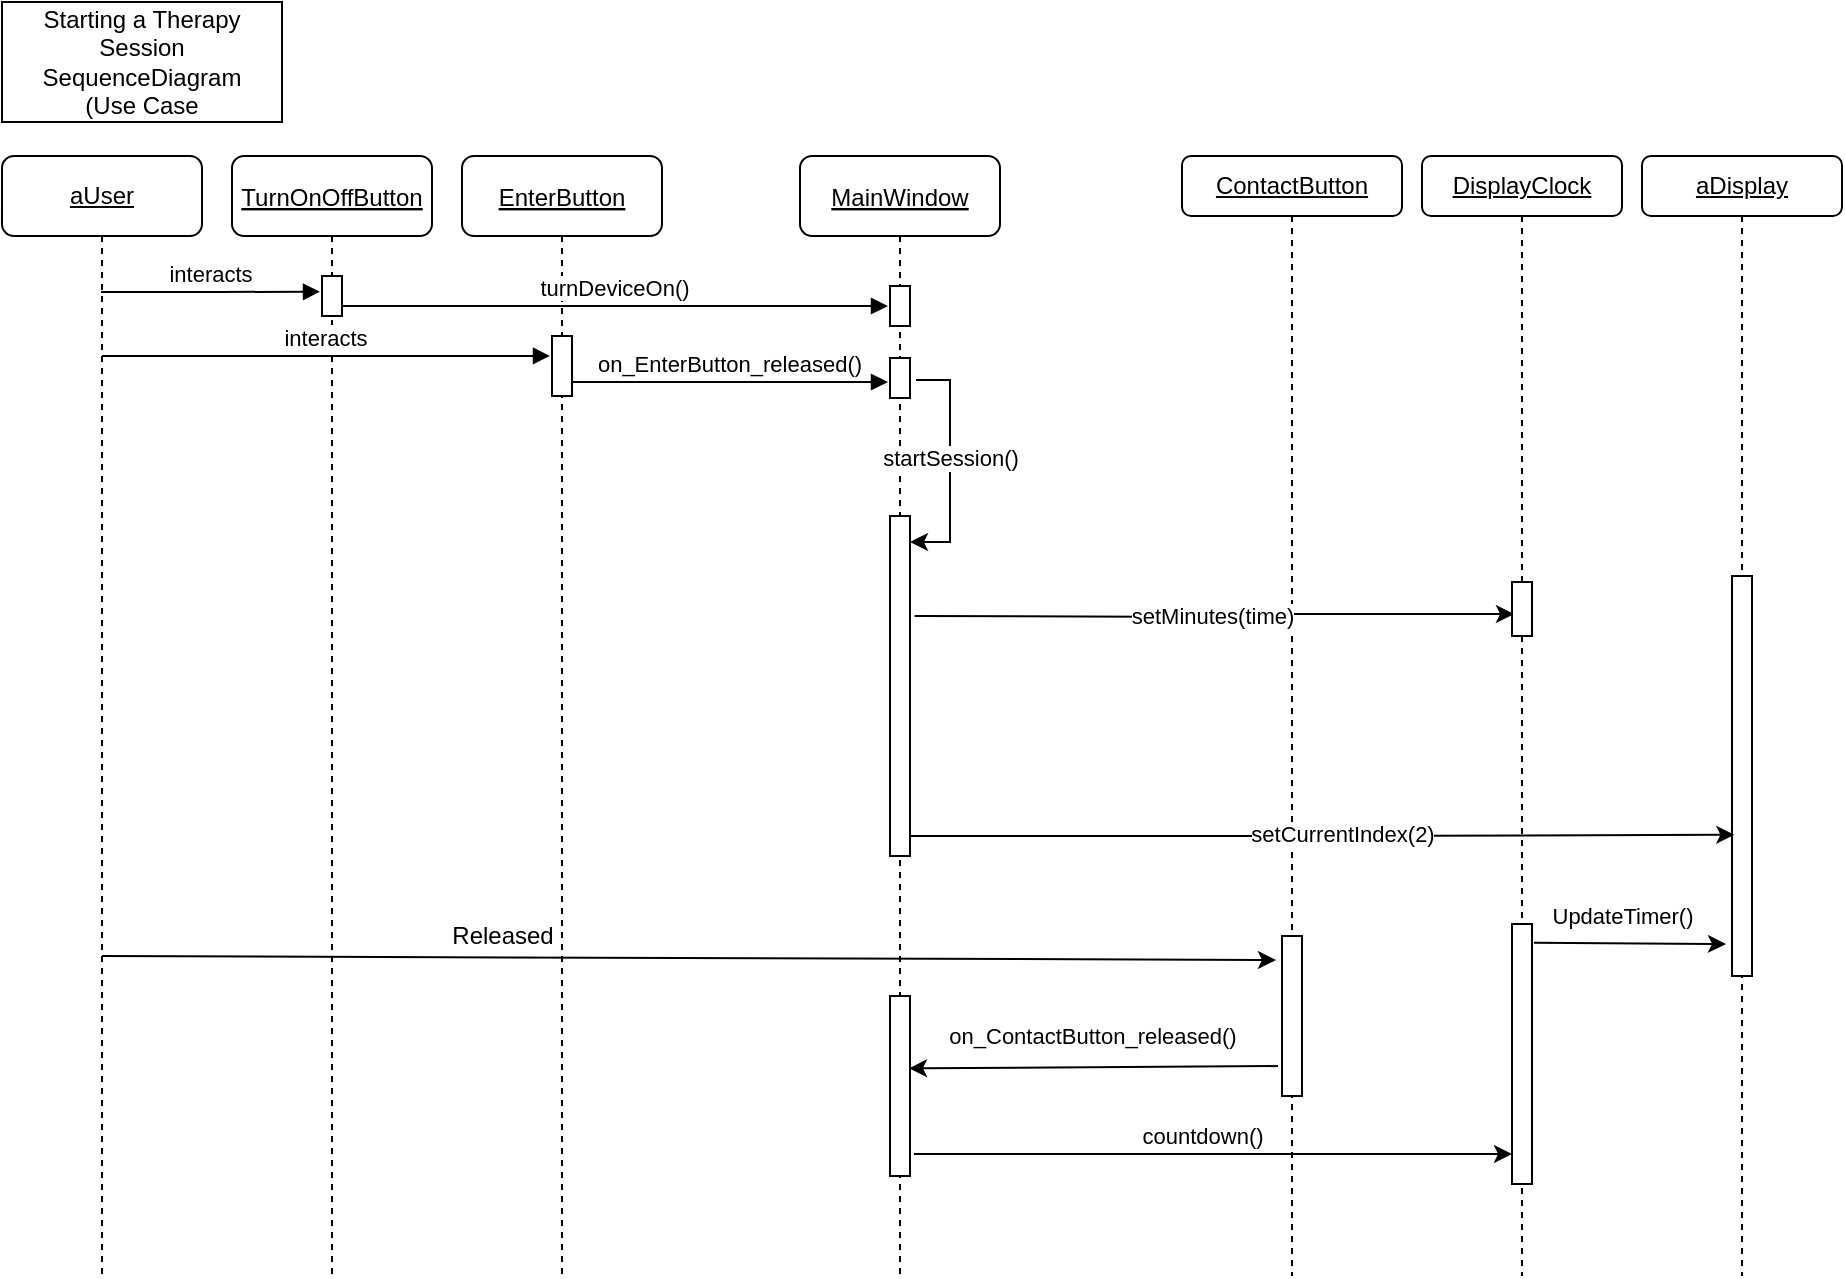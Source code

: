 <mxfile version="15.9.4" type="device"><diagram id="kgpKYQtTHZ0yAKxKKP6v" name="Page-1"><mxGraphModel dx="1422" dy="3480" grid="1" gridSize="10" guides="1" tooltips="1" connect="1" arrows="1" fold="1" page="1" pageScale="1" pageWidth="1000" pageHeight="900" math="0" shadow="0"><root><mxCell id="0"/><mxCell id="1" parent="0"/><mxCell id="30b9JYWFd-3aJWwnfedG-28" value="&lt;font face=&quot;Helvetica&quot;&gt;&lt;u&gt;ContactButton&lt;/u&gt;&lt;/font&gt;" style="shape=umlLifeline;perimeter=lifelinePerimeter;whiteSpace=wrap;html=1;container=1;collapsible=0;recursiveResize=0;outlineConnect=0;rounded=1;shadow=0;comic=0;labelBackgroundColor=none;strokeWidth=1;fontFamily=Helvetica;fontSize=12;align=center;size=30;" parent="1" vertex="1"><mxGeometry x="620" y="-2543" width="110" height="560" as="geometry"/></mxCell><mxCell id="30b9JYWFd-3aJWwnfedG-29" value="" style="points=[];perimeter=orthogonalPerimeter;rounded=0;shadow=0;strokeWidth=1;fontFamily=Helvetica;" parent="30b9JYWFd-3aJWwnfedG-28" vertex="1"><mxGeometry x="50" y="390" width="10" height="80" as="geometry"/></mxCell><mxCell id="30b9JYWFd-3aJWwnfedG-38" value="countdown()" style="text;html=1;align=center;verticalAlign=middle;resizable=0;points=[];autosize=1;strokeColor=none;fillColor=none;fontSize=11;fontFamily=Helvetica;" parent="30b9JYWFd-3aJWwnfedG-28" vertex="1"><mxGeometry x="-30" y="480" width="80" height="20" as="geometry"/></mxCell><mxCell id="7ByivOUOyENxNn7Koxh_-5" value="EnterButton" style="shape=umlLifeline;perimeter=lifelinePerimeter;container=1;collapsible=0;recursiveResize=0;rounded=1;shadow=0;strokeWidth=1;fontFamily=Helvetica;fontStyle=4" parent="1" vertex="1"><mxGeometry x="260" y="-2543" width="100" height="560" as="geometry"/></mxCell><mxCell id="7ByivOUOyENxNn7Koxh_-6" value="" style="points=[];perimeter=orthogonalPerimeter;rounded=0;shadow=0;strokeWidth=1;fontFamily=Helvetica;" parent="7ByivOUOyENxNn7Koxh_-5" vertex="1"><mxGeometry x="45" y="90" width="10" height="30" as="geometry"/></mxCell><mxCell id="3nuBFxr9cyL0pnOWT2aG-1" value="TurnOnOffButton" style="shape=umlLifeline;perimeter=lifelinePerimeter;container=1;collapsible=0;recursiveResize=0;rounded=1;shadow=0;strokeWidth=1;fontFamily=Helvetica;fontStyle=4" parent="1" vertex="1"><mxGeometry x="145" y="-2543" width="100" height="560" as="geometry"/></mxCell><mxCell id="3nuBFxr9cyL0pnOWT2aG-2" value="" style="points=[];perimeter=orthogonalPerimeter;rounded=0;shadow=0;strokeWidth=1;fontFamily=Helvetica;" parent="3nuBFxr9cyL0pnOWT2aG-1" vertex="1"><mxGeometry x="45" y="60" width="10" height="20" as="geometry"/></mxCell><mxCell id="7ByivOUOyENxNn7Koxh_-4" value="interacts" style="verticalAlign=bottom;endArrow=block;shadow=0;strokeWidth=1;fontFamily=Helvetica;entryX=-0.1;entryY=0.433;entryDx=0;entryDy=0;entryPerimeter=0;" parent="3nuBFxr9cyL0pnOWT2aG-1" edge="1"><mxGeometry relative="1" as="geometry"><mxPoint x="-65" y="100.0" as="sourcePoint"/><mxPoint x="159" y="99.99" as="targetPoint"/></mxGeometry></mxCell><mxCell id="3nuBFxr9cyL0pnOWT2aG-5" value="MainWindow" style="shape=umlLifeline;perimeter=lifelinePerimeter;container=1;collapsible=0;recursiveResize=0;rounded=1;shadow=0;strokeWidth=1;fontFamily=Helvetica;fontStyle=4" parent="1" vertex="1"><mxGeometry x="429" y="-2543" width="100" height="560" as="geometry"/></mxCell><mxCell id="30b9JYWFd-3aJWwnfedG-12" value="" style="points=[];perimeter=orthogonalPerimeter;rounded=0;shadow=0;strokeWidth=1;fontFamily=Helvetica;" parent="3nuBFxr9cyL0pnOWT2aG-5" vertex="1"><mxGeometry x="45" y="65" width="10" height="20" as="geometry"/></mxCell><mxCell id="30b9JYWFd-3aJWwnfedG-16" value="" style="points=[];perimeter=orthogonalPerimeter;rounded=0;shadow=0;strokeWidth=1;fontFamily=Helvetica;" parent="3nuBFxr9cyL0pnOWT2aG-5" vertex="1"><mxGeometry x="45" y="180" width="10" height="170" as="geometry"/></mxCell><mxCell id="30b9JYWFd-3aJWwnfedG-10" value="startSession()" style="edgeStyle=orthogonalEdgeStyle;rounded=0;orthogonalLoop=1;jettySize=auto;html=1;fontFamily=Helvetica;exitX=1.3;exitY=0.55;exitDx=0;exitDy=0;exitPerimeter=0;" parent="3nuBFxr9cyL0pnOWT2aG-5" source="7ByivOUOyENxNn7Koxh_-10" target="30b9JYWFd-3aJWwnfedG-16" edge="1"><mxGeometry x="-0.054" relative="1" as="geometry"><mxPoint x="75" y="113" as="sourcePoint"/><mxPoint x="179.5" y="100" as="targetPoint"/><Array as="points"><mxPoint x="75" y="112"/><mxPoint x="75" y="193"/></Array><mxPoint as="offset"/></mxGeometry></mxCell><mxCell id="30b9JYWFd-3aJWwnfedG-18" value="setMinutes(time)" style="edgeStyle=orthogonalEdgeStyle;rounded=0;orthogonalLoop=1;jettySize=auto;html=1;exitX=1.214;exitY=0.5;exitDx=0;exitDy=0;exitPerimeter=0;fontFamily=Helvetica;entryX=0.1;entryY=0.593;entryDx=0;entryDy=0;entryPerimeter=0;" parent="3nuBFxr9cyL0pnOWT2aG-5" target="30b9JYWFd-3aJWwnfedG-24" edge="1"><mxGeometry x="-0.015" relative="1" as="geometry"><mxPoint x="57.28" y="230" as="sourcePoint"/><mxPoint x="291" y="230" as="targetPoint"/><Array as="points"/><mxPoint as="offset"/></mxGeometry></mxCell><mxCell id="30b9JYWFd-3aJWwnfedG-30" value="" style="points=[];perimeter=orthogonalPerimeter;rounded=0;shadow=0;strokeWidth=1;fontFamily=Helvetica;" parent="3nuBFxr9cyL0pnOWT2aG-5" vertex="1"><mxGeometry x="45" y="420" width="10" height="90" as="geometry"/></mxCell><mxCell id="7ByivOUOyENxNn7Koxh_-10" value="" style="points=[];perimeter=orthogonalPerimeter;rounded=0;shadow=0;strokeWidth=1;fontFamily=Helvetica;" parent="3nuBFxr9cyL0pnOWT2aG-5" vertex="1"><mxGeometry x="45" y="101" width="10" height="20" as="geometry"/></mxCell><mxCell id="3nuBFxr9cyL0pnOWT2aG-8" value="turnDeviceOn()" style="verticalAlign=bottom;endArrow=block;shadow=0;strokeWidth=1;fontFamily=Helvetica;entryX=-0.1;entryY=0.5;entryDx=0;entryDy=0;entryPerimeter=0;" parent="1" edge="1"><mxGeometry relative="1" as="geometry"><mxPoint x="200" y="-2468" as="sourcePoint"/><mxPoint x="473" y="-2468" as="targetPoint"/><Array as="points"><mxPoint x="280" y="-2468"/></Array></mxGeometry></mxCell><mxCell id="30b9JYWFd-3aJWwnfedG-1" value="&lt;u&gt;aUser&lt;/u&gt;" style="shape=umlLifeline;perimeter=lifelinePerimeter;whiteSpace=wrap;html=1;container=1;collapsible=0;recursiveResize=0;outlineConnect=0;rounded=1;shadow=0;comic=0;labelBackgroundColor=none;strokeWidth=1;fontFamily=Helvetica;fontSize=12;align=center;" parent="1" vertex="1"><mxGeometry x="30" y="-2543" width="100" height="560" as="geometry"/></mxCell><mxCell id="30b9JYWFd-3aJWwnfedG-21" value="" style="endArrow=classic;html=1;rounded=0;entryX=-0.3;entryY=0.15;entryDx=0;entryDy=0;entryPerimeter=0;fontFamily=Helvetica;" parent="30b9JYWFd-3aJWwnfedG-1" target="30b9JYWFd-3aJWwnfedG-29" edge="1"><mxGeometry width="50" height="50" relative="1" as="geometry"><mxPoint x="50" y="400" as="sourcePoint"/><mxPoint x="545" y="400" as="targetPoint"/></mxGeometry></mxCell><mxCell id="30b9JYWFd-3aJWwnfedG-14" value="&lt;u&gt;aDisplay&lt;/u&gt;" style="shape=umlLifeline;perimeter=lifelinePerimeter;whiteSpace=wrap;html=1;container=1;collapsible=0;recursiveResize=0;outlineConnect=0;rounded=1;shadow=0;comic=0;labelBackgroundColor=none;strokeWidth=1;fontFamily=Helvetica;fontSize=12;align=center;size=30;" parent="1" vertex="1"><mxGeometry x="850" y="-2543" width="100" height="560" as="geometry"/></mxCell><mxCell id="30b9JYWFd-3aJWwnfedG-20" value="" style="points=[];perimeter=orthogonalPerimeter;rounded=0;shadow=0;strokeWidth=1;fontFamily=Helvetica;" parent="30b9JYWFd-3aJWwnfedG-14" vertex="1"><mxGeometry x="45" y="210" width="10" height="200" as="geometry"/></mxCell><mxCell id="30b9JYWFd-3aJWwnfedG-19" value="setCurrentIndex(2)" style="edgeStyle=orthogonalEdgeStyle;rounded=0;orthogonalLoop=1;jettySize=auto;html=1;entryX=0.114;entryY=0.647;entryDx=0;entryDy=0;entryPerimeter=0;fontFamily=Helvetica;exitX=1;exitY=0.941;exitDx=0;exitDy=0;exitPerimeter=0;" parent="1" source="30b9JYWFd-3aJWwnfedG-16" target="30b9JYWFd-3aJWwnfedG-20" edge="1"><mxGeometry x="0.048" relative="1" as="geometry"><mxPoint x="490" y="-2204" as="sourcePoint"/><mxPoint x="597" y="-2203" as="targetPoint"/><Array as="points"/><mxPoint as="offset"/></mxGeometry></mxCell><mxCell id="30b9JYWFd-3aJWwnfedG-23" value="&lt;font face=&quot;Helvetica&quot;&gt;&lt;u&gt;DisplayClock&lt;/u&gt;&lt;/font&gt;" style="shape=umlLifeline;perimeter=lifelinePerimeter;whiteSpace=wrap;html=1;container=1;collapsible=0;recursiveResize=0;outlineConnect=0;rounded=1;shadow=0;comic=0;labelBackgroundColor=none;strokeWidth=1;fontFamily=Helvetica;fontSize=12;align=center;size=30;" parent="1" vertex="1"><mxGeometry x="740" y="-2543" width="100" height="560" as="geometry"/></mxCell><mxCell id="30b9JYWFd-3aJWwnfedG-24" value="" style="points=[];perimeter=orthogonalPerimeter;rounded=0;shadow=0;strokeWidth=1;fontFamily=Helvetica;" parent="30b9JYWFd-3aJWwnfedG-23" vertex="1"><mxGeometry x="45" y="213" width="10" height="27" as="geometry"/></mxCell><mxCell id="30b9JYWFd-3aJWwnfedG-35" value="" style="points=[];perimeter=orthogonalPerimeter;rounded=0;shadow=0;strokeWidth=1;fontFamily=Helvetica;" parent="30b9JYWFd-3aJWwnfedG-23" vertex="1"><mxGeometry x="45" y="384" width="10" height="130" as="geometry"/></mxCell><mxCell id="30b9JYWFd-3aJWwnfedG-31" value="" style="endArrow=classic;html=1;rounded=0;entryX=0.95;entryY=0.402;entryDx=0;entryDy=0;entryPerimeter=0;fontFamily=Helvetica;exitX=-0.2;exitY=0.813;exitDx=0;exitDy=0;exitPerimeter=0;" parent="1" source="30b9JYWFd-3aJWwnfedG-29" target="30b9JYWFd-3aJWwnfedG-30" edge="1"><mxGeometry width="50" height="50" relative="1" as="geometry"><mxPoint x="617" y="-2087" as="sourcePoint"/><mxPoint x="627.33" y="-2135.14" as="targetPoint"/><Array as="points"/></mxGeometry></mxCell><mxCell id="30b9JYWFd-3aJWwnfedG-34" value="&lt;span style=&quot;font-size: 12.0px&quot;&gt;Released&lt;/span&gt;" style="text;html=1;align=center;verticalAlign=middle;resizable=0;points=[];autosize=1;strokeColor=none;fillColor=none;fontSize=8;fontFamily=Helvetica;" parent="1" vertex="1"><mxGeometry x="245" y="-2163" width="70" height="20" as="geometry"/></mxCell><mxCell id="30b9JYWFd-3aJWwnfedG-37" value="" style="endArrow=classic;html=1;rounded=0;fontSize=12;fontFamily=Helvetica;" parent="1" target="30b9JYWFd-3aJWwnfedG-35" edge="1"><mxGeometry width="50" height="50" relative="1" as="geometry"><mxPoint x="486" y="-2044" as="sourcePoint"/><mxPoint x="657" y="-2243" as="targetPoint"/></mxGeometry></mxCell><mxCell id="30b9JYWFd-3aJWwnfedG-39" value="" style="endArrow=classic;html=1;rounded=0;fontSize=12;exitX=1.1;exitY=0.072;exitDx=0;exitDy=0;exitPerimeter=0;entryX=-0.3;entryY=0.92;entryDx=0;entryDy=0;entryPerimeter=0;fontFamily=Helvetica;" parent="1" source="30b9JYWFd-3aJWwnfedG-35" target="30b9JYWFd-3aJWwnfedG-20" edge="1"><mxGeometry width="50" height="50" relative="1" as="geometry"><mxPoint x="810" y="-2113" as="sourcePoint"/><mxPoint x="890" y="-2149" as="targetPoint"/></mxGeometry></mxCell><mxCell id="30b9JYWFd-3aJWwnfedG-40" value="UpdateTimer()" style="text;html=1;align=center;verticalAlign=middle;resizable=0;points=[];autosize=1;strokeColor=none;fillColor=none;fontSize=11;fontFamily=Helvetica;" parent="1" vertex="1"><mxGeometry x="795" y="-2173" width="90" height="20" as="geometry"/></mxCell><mxCell id="30b9JYWFd-3aJWwnfedG-22" value="on_ContactButton_released()" style="text;html=1;align=center;verticalAlign=middle;resizable=0;points=[];autosize=1;strokeColor=none;fillColor=none;fontSize=11;fontFamily=Helvetica;" parent="1" vertex="1"><mxGeometry x="495" y="-2113" width="160" height="20" as="geometry"/></mxCell><mxCell id="7ByivOUOyENxNn7Koxh_-3" value="interacts" style="verticalAlign=bottom;endArrow=block;shadow=0;strokeWidth=1;fontFamily=Helvetica;entryX=-0.1;entryY=0.093;entryDx=0;entryDy=0;entryPerimeter=0;" parent="1" edge="1"><mxGeometry relative="1" as="geometry"><mxPoint x="79.5" y="-2475" as="sourcePoint"/><mxPoint x="189" y="-2475.14" as="targetPoint"/><Array as="points"><mxPoint x="130" y="-2475"/></Array></mxGeometry></mxCell><mxCell id="7ByivOUOyENxNn7Koxh_-9" value="on_EnterButton_released()" style="verticalAlign=bottom;endArrow=block;shadow=0;strokeWidth=1;fontFamily=Helvetica;entryX=-0.1;entryY=0.15;entryDx=0;entryDy=0;entryPerimeter=0;exitX=1;exitY=0.467;exitDx=0;exitDy=0;exitPerimeter=0;" parent="1" edge="1"><mxGeometry relative="1" as="geometry"><mxPoint x="315" y="-2429.99" as="sourcePoint"/><mxPoint x="473" y="-2430" as="targetPoint"/></mxGeometry></mxCell><mxCell id="VHSG3i_q7vbiQx1rIByj-1" value="Starting a Therapy Session &lt;br&gt;&lt;div&gt;SequenceDiagram&lt;/div&gt;&lt;div&gt;(Use Case &lt;br&gt;&lt;/div&gt;" style="rounded=0;whiteSpace=wrap;html=1;fontFamily=Helvetica;" vertex="1" parent="1"><mxGeometry x="30" y="-2620" width="140" height="60" as="geometry"/></mxCell></root></mxGraphModel></diagram></mxfile>